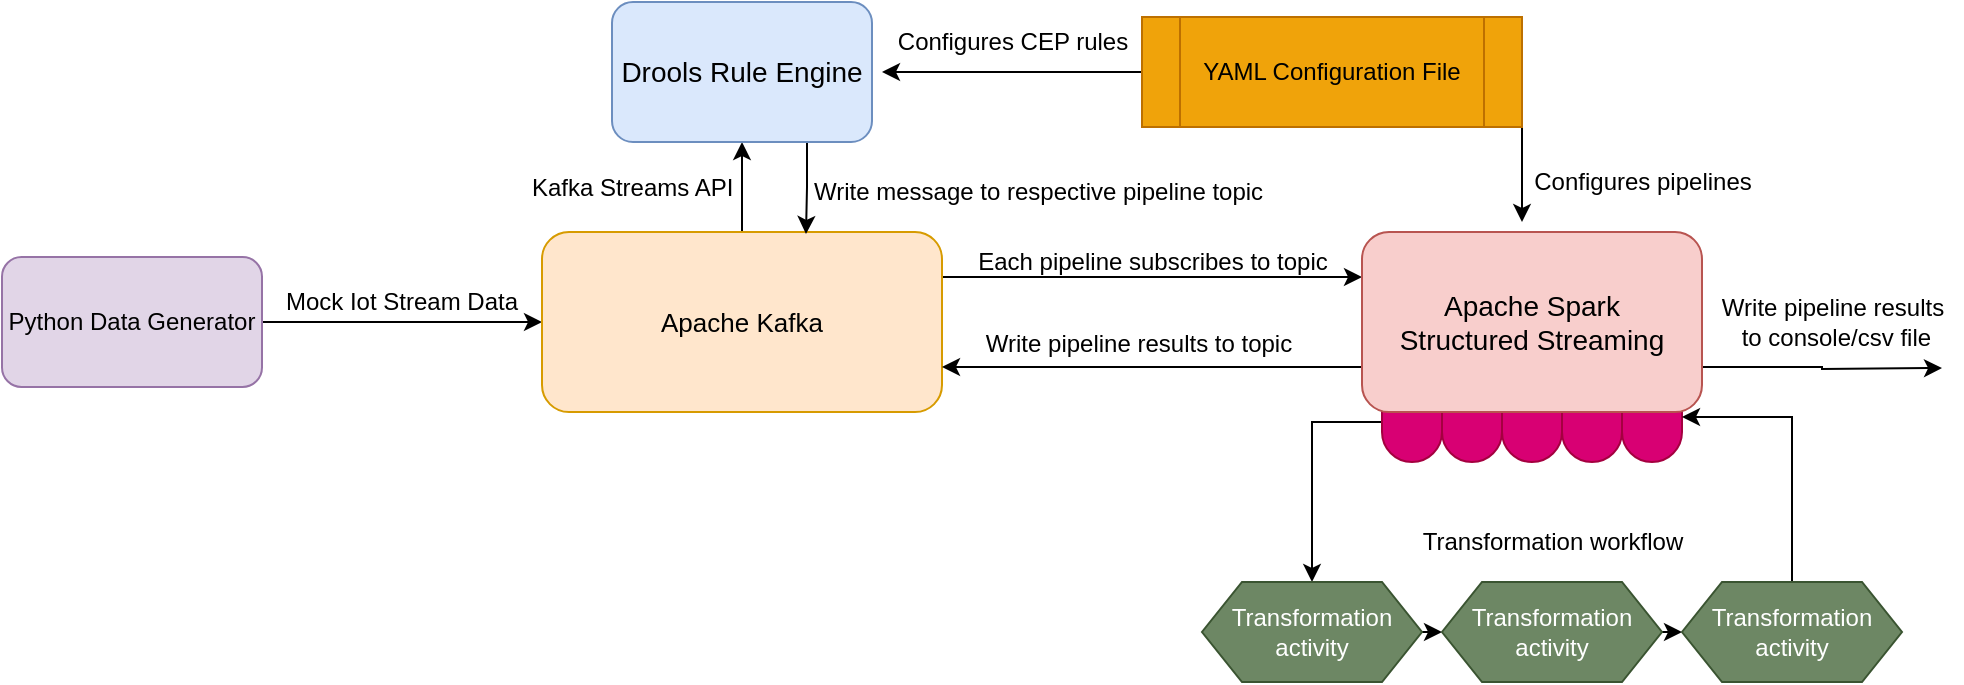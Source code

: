 <mxfile version="15.0.6" type="github">
  <diagram id="pk79ncDdd3SI2KzqJ6Z5" name="Page-1">
    <mxGraphModel dx="946" dy="646" grid="1" gridSize="10" guides="1" tooltips="1" connect="1" arrows="1" fold="1" page="1" pageScale="1" pageWidth="827" pageHeight="1169" math="0" shadow="0">
      <root>
        <mxCell id="0" />
        <mxCell id="1" parent="0" />
        <mxCell id="BAoT6F-dGxSc3PTmvSGX-44" style="edgeStyle=orthogonalEdgeStyle;rounded=0;orthogonalLoop=1;jettySize=auto;html=1;exitX=0.5;exitY=1;exitDx=0;exitDy=0;exitPerimeter=0;entryX=0.5;entryY=0;entryDx=0;entryDy=0;" edge="1" parent="1" source="BAoT6F-dGxSc3PTmvSGX-19" target="BAoT6F-dGxSc3PTmvSGX-38">
          <mxGeometry relative="1" as="geometry">
            <Array as="points">
              <mxPoint x="715" y="500" />
              <mxPoint x="665" y="500" />
            </Array>
          </mxGeometry>
        </mxCell>
        <mxCell id="BAoT6F-dGxSc3PTmvSGX-19" value="" style="shape=cylinder3;whiteSpace=wrap;html=1;boundedLbl=1;backgroundOutline=1;size=15;fillColor=#d80073;strokeColor=#A50040;fontColor=#ffffff;" vertex="1" parent="1">
          <mxGeometry x="700" y="460" width="30" height="60" as="geometry" />
        </mxCell>
        <mxCell id="BAoT6F-dGxSc3PTmvSGX-20" value="" style="shape=cylinder3;whiteSpace=wrap;html=1;boundedLbl=1;backgroundOutline=1;size=15;fillColor=#d80073;strokeColor=#A50040;fontColor=#ffffff;" vertex="1" parent="1">
          <mxGeometry x="730" y="460" width="30" height="60" as="geometry" />
        </mxCell>
        <mxCell id="BAoT6F-dGxSc3PTmvSGX-21" value="" style="shape=cylinder3;whiteSpace=wrap;html=1;boundedLbl=1;backgroundOutline=1;size=15;fillColor=#d80073;strokeColor=#A50040;fontColor=#ffffff;" vertex="1" parent="1">
          <mxGeometry x="760" y="460" width="30" height="60" as="geometry" />
        </mxCell>
        <mxCell id="BAoT6F-dGxSc3PTmvSGX-22" value="" style="shape=cylinder3;whiteSpace=wrap;html=1;boundedLbl=1;backgroundOutline=1;size=15;fillColor=#d80073;strokeColor=#A50040;fontColor=#ffffff;" vertex="1" parent="1">
          <mxGeometry x="790" y="460" width="30" height="60" as="geometry" />
        </mxCell>
        <mxCell id="BAoT6F-dGxSc3PTmvSGX-23" value="" style="shape=cylinder3;whiteSpace=wrap;html=1;boundedLbl=1;backgroundOutline=1;size=15;fillColor=#d80073;strokeColor=#A50040;fontColor=#ffffff;" vertex="1" parent="1">
          <mxGeometry x="820" y="460" width="30" height="60" as="geometry" />
        </mxCell>
        <mxCell id="Yc3bZ-a5DPNQQcOtARXq-7" style="edgeStyle=orthogonalEdgeStyle;rounded=0;orthogonalLoop=1;jettySize=auto;html=1;exitX=1;exitY=0.5;exitDx=0;exitDy=0;fontSize=12;" parent="1" source="BAoT6F-dGxSc3PTmvSGX-2" edge="1">
          <mxGeometry relative="1" as="geometry">
            <mxPoint x="280" y="450" as="targetPoint" />
            <mxPoint x="200" y="450" as="sourcePoint" />
          </mxGeometry>
        </mxCell>
        <mxCell id="Yc3bZ-a5DPNQQcOtARXq-10" value="Kafka Streams API&amp;nbsp;" style="edgeStyle=orthogonalEdgeStyle;rounded=0;orthogonalLoop=1;jettySize=auto;html=1;exitX=0.5;exitY=0;exitDx=0;exitDy=0;entryX=0.5;entryY=1;entryDx=0;entryDy=0;align=right;fontSize=12;" parent="1" source="Yc3bZ-a5DPNQQcOtARXq-5" target="Yc3bZ-a5DPNQQcOtARXq-9" edge="1">
          <mxGeometry relative="1" as="geometry" />
        </mxCell>
        <mxCell id="Yc3bZ-a5DPNQQcOtARXq-20" style="edgeStyle=orthogonalEdgeStyle;rounded=0;orthogonalLoop=1;jettySize=auto;html=1;exitX=1;exitY=0.25;exitDx=0;exitDy=0;entryX=0;entryY=0.25;entryDx=0;entryDy=0;fontSize=12;" parent="1" source="Yc3bZ-a5DPNQQcOtARXq-5" target="Yc3bZ-a5DPNQQcOtARXq-11" edge="1">
          <mxGeometry relative="1" as="geometry" />
        </mxCell>
        <mxCell id="Yc3bZ-a5DPNQQcOtARXq-5" value="Apache Kafka" style="rounded=1;whiteSpace=wrap;html=1;fillColor=#ffe6cc;strokeColor=#d79b00;fontSize=13;" parent="1" vertex="1">
          <mxGeometry x="280" y="405" width="200" height="90" as="geometry" />
        </mxCell>
        <mxCell id="Yc3bZ-a5DPNQQcOtARXq-17" value="" style="edgeStyle=orthogonalEdgeStyle;rounded=0;orthogonalLoop=1;jettySize=auto;html=1;exitX=0.75;exitY=1;exitDx=0;exitDy=0;align=right;fontSize=12;entryX=0.66;entryY=0.011;entryDx=0;entryDy=0;entryPerimeter=0;" parent="1" source="Yc3bZ-a5DPNQQcOtARXq-9" target="Yc3bZ-a5DPNQQcOtARXq-5" edge="1">
          <mxGeometry relative="1" as="geometry">
            <mxPoint x="412" y="400" as="targetPoint" />
          </mxGeometry>
        </mxCell>
        <mxCell id="Yc3bZ-a5DPNQQcOtARXq-18" value="Write message to respective pipeline topic" style="edgeLabel;html=1;align=left;verticalAlign=middle;resizable=0;points=[];labelPosition=right;verticalLabelPosition=middle;fontSize=12;" parent="Yc3bZ-a5DPNQQcOtARXq-17" vertex="1" connectable="0">
          <mxGeometry x="0.107" y="-1" relative="1" as="geometry">
            <mxPoint x="3" as="offset" />
          </mxGeometry>
        </mxCell>
        <mxCell id="Yc3bZ-a5DPNQQcOtARXq-9" value="Drools Rule Engine" style="rounded=1;whiteSpace=wrap;html=1;fillColor=#dae8fc;strokeColor=#6c8ebf;fontSize=14;" parent="1" vertex="1">
          <mxGeometry x="315" y="290" width="130" height="70" as="geometry" />
        </mxCell>
        <mxCell id="Yc3bZ-a5DPNQQcOtARXq-22" style="edgeStyle=orthogonalEdgeStyle;rounded=0;orthogonalLoop=1;jettySize=auto;html=1;exitX=0;exitY=0.75;exitDx=0;exitDy=0;entryX=1;entryY=0.75;entryDx=0;entryDy=0;fontSize=12;" parent="1" source="Yc3bZ-a5DPNQQcOtARXq-11" target="Yc3bZ-a5DPNQQcOtARXq-5" edge="1">
          <mxGeometry relative="1" as="geometry" />
        </mxCell>
        <mxCell id="Yc3bZ-a5DPNQQcOtARXq-23" value="Write pipeline results to topic" style="edgeLabel;html=1;align=center;verticalAlign=middle;resizable=0;points=[];fontSize=12;" parent="Yc3bZ-a5DPNQQcOtARXq-22" vertex="1" connectable="0">
          <mxGeometry x="0.114" relative="1" as="geometry">
            <mxPoint x="5" y="-12" as="offset" />
          </mxGeometry>
        </mxCell>
        <mxCell id="BAoT6F-dGxSc3PTmvSGX-30" style="edgeStyle=orthogonalEdgeStyle;rounded=0;orthogonalLoop=1;jettySize=auto;html=1;exitX=1;exitY=0.75;exitDx=0;exitDy=0;" edge="1" parent="1" source="Yc3bZ-a5DPNQQcOtARXq-11">
          <mxGeometry relative="1" as="geometry">
            <mxPoint x="980" y="473" as="targetPoint" />
          </mxGeometry>
        </mxCell>
        <mxCell id="Yc3bZ-a5DPNQQcOtARXq-11" value="Apache Spark &lt;br&gt;Structured Streaming" style="rounded=1;whiteSpace=wrap;html=1;fillColor=#f8cecc;strokeColor=#b85450;fontSize=14;" parent="1" vertex="1">
          <mxGeometry x="690" y="405" width="170" height="90" as="geometry" />
        </mxCell>
        <mxCell id="Yc3bZ-a5DPNQQcOtARXq-21" value="Each pipeline subscribes to topic" style="text;html=1;align=center;verticalAlign=middle;resizable=0;points=[];autosize=1;strokeColor=none;fontSize=12;" parent="1" vertex="1">
          <mxGeometry x="490" y="410" width="190" height="20" as="geometry" />
        </mxCell>
        <mxCell id="BAoT6F-dGxSc3PTmvSGX-2" value="Python Data Generator" style="rounded=1;whiteSpace=wrap;html=1;fillColor=#e1d5e7;strokeColor=#9673a6;" vertex="1" parent="1">
          <mxGeometry x="10" y="417.5" width="130" height="65" as="geometry" />
        </mxCell>
        <mxCell id="BAoT6F-dGxSc3PTmvSGX-7" value="Mock Iot Stream Data" style="text;html=1;strokeColor=none;fillColor=none;align=center;verticalAlign=middle;whiteSpace=wrap;rounded=0;" vertex="1" parent="1">
          <mxGeometry x="150" y="430" width="120" height="20" as="geometry" />
        </mxCell>
        <mxCell id="BAoT6F-dGxSc3PTmvSGX-26" style="edgeStyle=orthogonalEdgeStyle;rounded=0;orthogonalLoop=1;jettySize=auto;html=1;exitX=0;exitY=0.5;exitDx=0;exitDy=0;" edge="1" parent="1" source="BAoT6F-dGxSc3PTmvSGX-25">
          <mxGeometry relative="1" as="geometry">
            <mxPoint x="450" y="325" as="targetPoint" />
          </mxGeometry>
        </mxCell>
        <mxCell id="BAoT6F-dGxSc3PTmvSGX-28" style="edgeStyle=orthogonalEdgeStyle;rounded=0;orthogonalLoop=1;jettySize=auto;html=1;exitX=1;exitY=1;exitDx=0;exitDy=0;" edge="1" parent="1" source="BAoT6F-dGxSc3PTmvSGX-25">
          <mxGeometry relative="1" as="geometry">
            <mxPoint x="770" y="400" as="targetPoint" />
          </mxGeometry>
        </mxCell>
        <mxCell id="BAoT6F-dGxSc3PTmvSGX-25" value="YAML Configuration File" style="shape=process;whiteSpace=wrap;html=1;backgroundOutline=1;fillColor=#f0a30a;strokeColor=#BD7000;fontColor=#000000;" vertex="1" parent="1">
          <mxGeometry x="580" y="297.5" width="190" height="55" as="geometry" />
        </mxCell>
        <mxCell id="BAoT6F-dGxSc3PTmvSGX-27" value="Configures CEP rules" style="text;html=1;align=center;verticalAlign=middle;resizable=0;points=[];autosize=1;strokeColor=none;fillColor=none;" vertex="1" parent="1">
          <mxGeometry x="450" y="300" width="130" height="20" as="geometry" />
        </mxCell>
        <mxCell id="BAoT6F-dGxSc3PTmvSGX-29" value="Configures pipelines" style="text;html=1;align=center;verticalAlign=middle;resizable=0;points=[];autosize=1;strokeColor=none;fillColor=none;" vertex="1" parent="1">
          <mxGeometry x="770" y="370" width="120" height="20" as="geometry" />
        </mxCell>
        <mxCell id="BAoT6F-dGxSc3PTmvSGX-31" value="Write pipeline results&lt;br&gt;&amp;nbsp;to console/csv file" style="text;html=1;align=center;verticalAlign=middle;resizable=0;points=[];autosize=1;strokeColor=none;fillColor=none;" vertex="1" parent="1">
          <mxGeometry x="860" y="435" width="130" height="30" as="geometry" />
        </mxCell>
        <mxCell id="BAoT6F-dGxSc3PTmvSGX-42" style="edgeStyle=orthogonalEdgeStyle;rounded=0;orthogonalLoop=1;jettySize=auto;html=1;exitX=1;exitY=0.5;exitDx=0;exitDy=0;entryX=0;entryY=0.5;entryDx=0;entryDy=0;" edge="1" parent="1" source="BAoT6F-dGxSc3PTmvSGX-38" target="BAoT6F-dGxSc3PTmvSGX-40">
          <mxGeometry relative="1" as="geometry" />
        </mxCell>
        <mxCell id="BAoT6F-dGxSc3PTmvSGX-38" value="Transformation activity" style="shape=hexagon;perimeter=hexagonPerimeter2;whiteSpace=wrap;html=1;fixedSize=1;fillColor=#6d8764;strokeColor=#3A5431;fontColor=#ffffff;" vertex="1" parent="1">
          <mxGeometry x="610" y="580" width="110" height="50" as="geometry" />
        </mxCell>
        <mxCell id="BAoT6F-dGxSc3PTmvSGX-43" style="edgeStyle=orthogonalEdgeStyle;rounded=0;orthogonalLoop=1;jettySize=auto;html=1;exitX=1;exitY=0.5;exitDx=0;exitDy=0;entryX=0;entryY=0.5;entryDx=0;entryDy=0;" edge="1" parent="1" source="BAoT6F-dGxSc3PTmvSGX-40" target="BAoT6F-dGxSc3PTmvSGX-41">
          <mxGeometry relative="1" as="geometry" />
        </mxCell>
        <mxCell id="BAoT6F-dGxSc3PTmvSGX-40" value="Transformation activity" style="shape=hexagon;perimeter=hexagonPerimeter2;whiteSpace=wrap;html=1;fixedSize=1;fillColor=#6d8764;strokeColor=#3A5431;fontColor=#ffffff;" vertex="1" parent="1">
          <mxGeometry x="730" y="580" width="110" height="50" as="geometry" />
        </mxCell>
        <mxCell id="BAoT6F-dGxSc3PTmvSGX-46" style="edgeStyle=orthogonalEdgeStyle;rounded=0;orthogonalLoop=1;jettySize=auto;html=1;exitX=0.5;exitY=0;exitDx=0;exitDy=0;entryX=1;entryY=0;entryDx=0;entryDy=37.5;entryPerimeter=0;" edge="1" parent="1" source="BAoT6F-dGxSc3PTmvSGX-41" target="BAoT6F-dGxSc3PTmvSGX-23">
          <mxGeometry relative="1" as="geometry">
            <mxPoint x="860" y="510" as="targetPoint" />
          </mxGeometry>
        </mxCell>
        <mxCell id="BAoT6F-dGxSc3PTmvSGX-41" value="Transformation activity" style="shape=hexagon;perimeter=hexagonPerimeter2;whiteSpace=wrap;html=1;fixedSize=1;fillColor=#6d8764;strokeColor=#3A5431;fontColor=#ffffff;" vertex="1" parent="1">
          <mxGeometry x="850" y="580" width="110" height="50" as="geometry" />
        </mxCell>
        <mxCell id="BAoT6F-dGxSc3PTmvSGX-47" value="Transformation workflow" style="text;html=1;align=center;verticalAlign=middle;resizable=0;points=[];autosize=1;strokeColor=none;fillColor=none;" vertex="1" parent="1">
          <mxGeometry x="710" y="550" width="150" height="20" as="geometry" />
        </mxCell>
      </root>
    </mxGraphModel>
  </diagram>
</mxfile>
